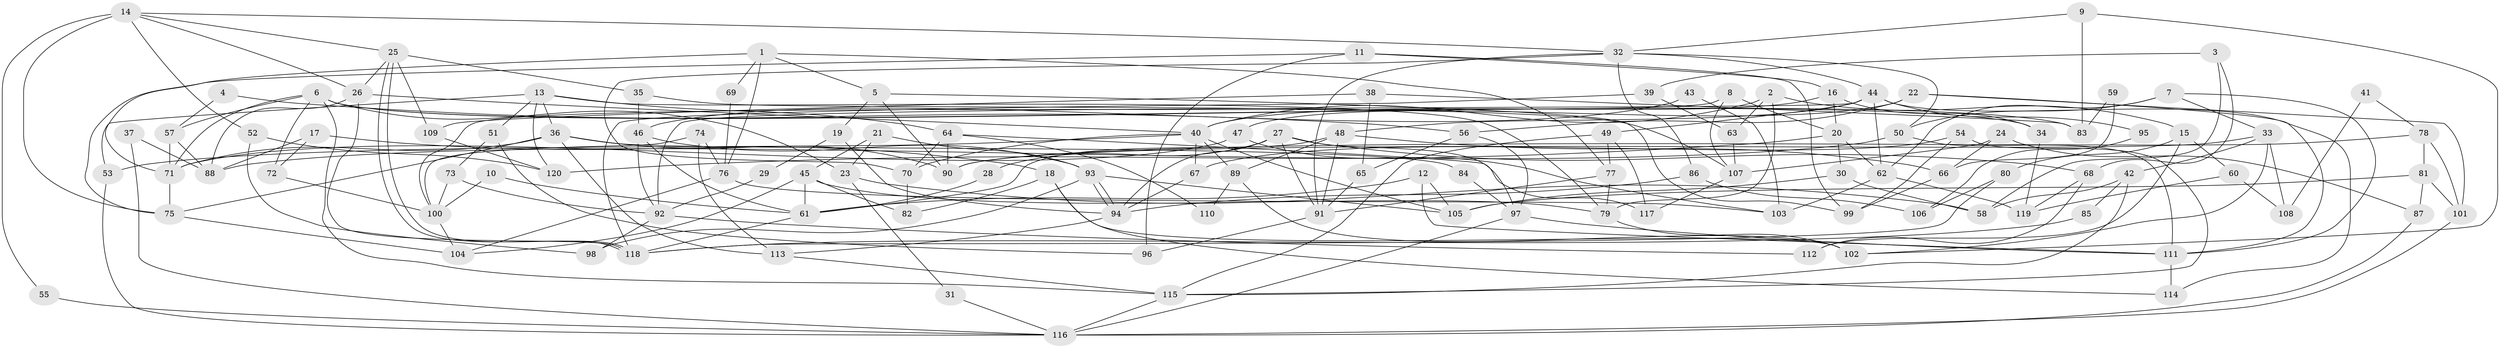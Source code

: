 // coarse degree distribution, {4: 0.20238095238095238, 10: 0.023809523809523808, 3: 0.19047619047619047, 7: 0.13095238095238096, 5: 0.21428571428571427, 2: 0.10714285714285714, 6: 0.07142857142857142, 8: 0.047619047619047616, 9: 0.011904761904761904}
// Generated by graph-tools (version 1.1) at 2025/52/02/27/25 19:52:09]
// undirected, 120 vertices, 240 edges
graph export_dot {
graph [start="1"]
  node [color=gray90,style=filled];
  1;
  2;
  3;
  4;
  5;
  6;
  7;
  8;
  9;
  10;
  11;
  12;
  13;
  14;
  15;
  16;
  17;
  18;
  19;
  20;
  21;
  22;
  23;
  24;
  25;
  26;
  27;
  28;
  29;
  30;
  31;
  32;
  33;
  34;
  35;
  36;
  37;
  38;
  39;
  40;
  41;
  42;
  43;
  44;
  45;
  46;
  47;
  48;
  49;
  50;
  51;
  52;
  53;
  54;
  55;
  56;
  57;
  58;
  59;
  60;
  61;
  62;
  63;
  64;
  65;
  66;
  67;
  68;
  69;
  70;
  71;
  72;
  73;
  74;
  75;
  76;
  77;
  78;
  79;
  80;
  81;
  82;
  83;
  84;
  85;
  86;
  87;
  88;
  89;
  90;
  91;
  92;
  93;
  94;
  95;
  96;
  97;
  98;
  99;
  100;
  101;
  102;
  103;
  104;
  105;
  106;
  107;
  108;
  109;
  110;
  111;
  112;
  113;
  114;
  115;
  116;
  117;
  118;
  119;
  120;
  1 -- 5;
  1 -- 77;
  1 -- 69;
  1 -- 71;
  1 -- 76;
  2 -- 40;
  2 -- 79;
  2 -- 15;
  2 -- 63;
  3 -- 68;
  3 -- 39;
  3 -- 58;
  4 -- 56;
  4 -- 57;
  5 -- 90;
  5 -- 99;
  5 -- 19;
  6 -- 57;
  6 -- 71;
  6 -- 23;
  6 -- 34;
  6 -- 72;
  6 -- 83;
  6 -- 115;
  7 -- 50;
  7 -- 62;
  7 -- 33;
  7 -- 111;
  8 -- 100;
  8 -- 20;
  8 -- 107;
  9 -- 32;
  9 -- 102;
  9 -- 83;
  10 -- 61;
  10 -- 100;
  11 -- 75;
  11 -- 16;
  11 -- 96;
  11 -- 99;
  12 -- 61;
  12 -- 105;
  12 -- 111;
  13 -- 64;
  13 -- 36;
  13 -- 51;
  13 -- 53;
  13 -- 79;
  13 -- 120;
  14 -- 75;
  14 -- 26;
  14 -- 25;
  14 -- 32;
  14 -- 52;
  14 -- 55;
  15 -- 112;
  15 -- 60;
  15 -- 80;
  16 -- 20;
  16 -- 40;
  16 -- 34;
  17 -- 72;
  17 -- 18;
  17 -- 88;
  18 -- 114;
  18 -- 102;
  18 -- 82;
  19 -- 94;
  19 -- 29;
  20 -- 120;
  20 -- 30;
  20 -- 62;
  21 -- 93;
  21 -- 45;
  21 -- 23;
  22 -- 47;
  22 -- 111;
  22 -- 56;
  22 -- 101;
  23 -- 31;
  23 -- 58;
  24 -- 87;
  24 -- 107;
  24 -- 66;
  25 -- 118;
  25 -- 118;
  25 -- 26;
  25 -- 35;
  25 -- 109;
  26 -- 88;
  26 -- 40;
  26 -- 118;
  27 -- 97;
  27 -- 91;
  27 -- 28;
  27 -- 68;
  27 -- 94;
  28 -- 61;
  29 -- 92;
  30 -- 105;
  30 -- 58;
  31 -- 116;
  32 -- 44;
  32 -- 50;
  32 -- 70;
  32 -- 86;
  32 -- 91;
  33 -- 42;
  33 -- 90;
  33 -- 102;
  33 -- 108;
  34 -- 119;
  35 -- 46;
  35 -- 107;
  36 -- 113;
  36 -- 90;
  36 -- 71;
  36 -- 75;
  36 -- 84;
  37 -- 116;
  37 -- 88;
  38 -- 65;
  38 -- 83;
  38 -- 109;
  39 -- 63;
  39 -- 118;
  40 -- 70;
  40 -- 53;
  40 -- 67;
  40 -- 89;
  40 -- 105;
  41 -- 108;
  41 -- 78;
  42 -- 58;
  42 -- 115;
  42 -- 85;
  43 -- 46;
  43 -- 103;
  44 -- 49;
  44 -- 48;
  44 -- 62;
  44 -- 92;
  44 -- 95;
  44 -- 114;
  45 -- 104;
  45 -- 61;
  45 -- 79;
  45 -- 82;
  46 -- 93;
  46 -- 61;
  46 -- 92;
  47 -- 103;
  47 -- 71;
  48 -- 89;
  48 -- 66;
  48 -- 61;
  48 -- 91;
  49 -- 77;
  49 -- 115;
  49 -- 117;
  50 -- 111;
  50 -- 88;
  51 -- 96;
  51 -- 73;
  52 -- 120;
  52 -- 98;
  53 -- 116;
  54 -- 115;
  54 -- 67;
  54 -- 99;
  55 -- 116;
  56 -- 97;
  56 -- 65;
  57 -- 88;
  57 -- 71;
  59 -- 66;
  59 -- 83;
  60 -- 119;
  60 -- 108;
  61 -- 118;
  62 -- 103;
  62 -- 119;
  63 -- 107;
  64 -- 117;
  64 -- 70;
  64 -- 90;
  64 -- 110;
  65 -- 91;
  66 -- 99;
  67 -- 94;
  68 -- 119;
  68 -- 112;
  69 -- 76;
  70 -- 82;
  71 -- 75;
  72 -- 100;
  73 -- 92;
  73 -- 100;
  74 -- 113;
  74 -- 100;
  74 -- 76;
  75 -- 104;
  76 -- 103;
  76 -- 104;
  77 -- 91;
  77 -- 79;
  78 -- 90;
  78 -- 101;
  78 -- 81;
  79 -- 102;
  80 -- 118;
  80 -- 106;
  81 -- 105;
  81 -- 87;
  81 -- 101;
  84 -- 97;
  85 -- 118;
  86 -- 94;
  86 -- 106;
  87 -- 116;
  89 -- 102;
  89 -- 110;
  91 -- 96;
  92 -- 98;
  92 -- 112;
  93 -- 98;
  93 -- 94;
  93 -- 94;
  93 -- 105;
  94 -- 113;
  95 -- 106;
  97 -- 116;
  97 -- 111;
  100 -- 104;
  101 -- 116;
  107 -- 117;
  109 -- 120;
  111 -- 114;
  113 -- 115;
  115 -- 116;
}
